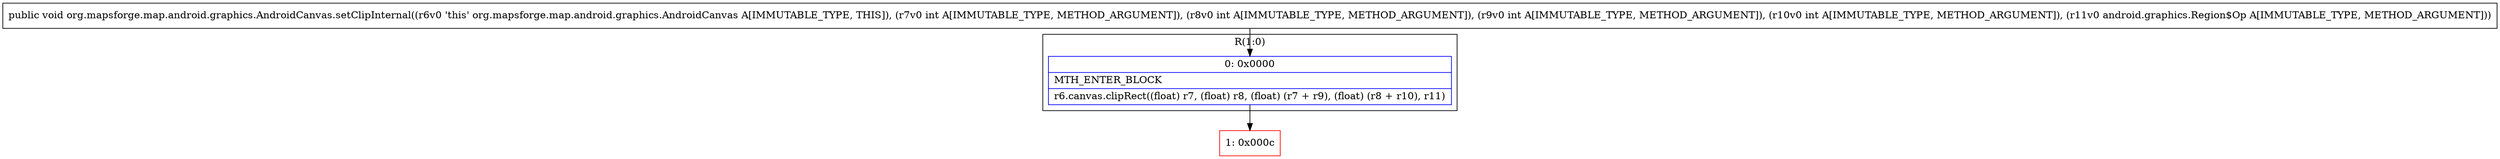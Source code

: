 digraph "CFG fororg.mapsforge.map.android.graphics.AndroidCanvas.setClipInternal(IIIILandroid\/graphics\/Region$Op;)V" {
subgraph cluster_Region_505643152 {
label = "R(1:0)";
node [shape=record,color=blue];
Node_0 [shape=record,label="{0\:\ 0x0000|MTH_ENTER_BLOCK\l|r6.canvas.clipRect((float) r7, (float) r8, (float) (r7 + r9), (float) (r8 + r10), r11)\l}"];
}
Node_1 [shape=record,color=red,label="{1\:\ 0x000c}"];
MethodNode[shape=record,label="{public void org.mapsforge.map.android.graphics.AndroidCanvas.setClipInternal((r6v0 'this' org.mapsforge.map.android.graphics.AndroidCanvas A[IMMUTABLE_TYPE, THIS]), (r7v0 int A[IMMUTABLE_TYPE, METHOD_ARGUMENT]), (r8v0 int A[IMMUTABLE_TYPE, METHOD_ARGUMENT]), (r9v0 int A[IMMUTABLE_TYPE, METHOD_ARGUMENT]), (r10v0 int A[IMMUTABLE_TYPE, METHOD_ARGUMENT]), (r11v0 android.graphics.Region$Op A[IMMUTABLE_TYPE, METHOD_ARGUMENT])) }"];
MethodNode -> Node_0;
Node_0 -> Node_1;
}

